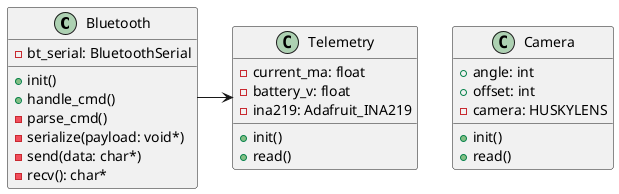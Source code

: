 @startuml
class Bluetooth {
    -bt_serial: BluetoothSerial

    +init()
    +handle_cmd()
    -parse_cmd()
    -serialize(payload: void*)
    -send(data: char*)
    -recv(): char*
}

class Telemetry {
    -current_ma: float
    -battery_v: float
    -ina219: Adafruit_INA219

    +init()
    +read()
}

Bluetooth -> Telemetry

class Camera {
    +angle: int
    +offset: int
    -camera: HUSKYLENS

    +init()
    +read()
}
@enduml
